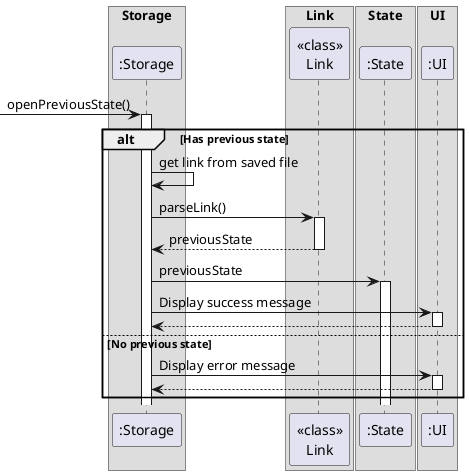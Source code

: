 @startuml
'https://plantuml.com/sequence-diagram
box Storage
Participant ":Storage" as Storage
end box
box Link
Participant "<<class>>\nLink" as Link
end box
box State
Participant ":State" as State
end box
box UI
Participant ":UI" as UI
end box

->Storage:openPreviousState()
activate Storage
alt Has previous state
    Storage -> Storage: get link from saved file

    Storage -> Link ++ : parseLink()
    Link --> Storage -- : previousState

    Storage -> State ++ : previousState
    Storage -> UI ++ : Display success message
    UI --> Storage
    deactivate UI
else No previous state
    Storage -> UI ++ : Display error message
    UI --> Storage
    deactivate UI
end

@enduml